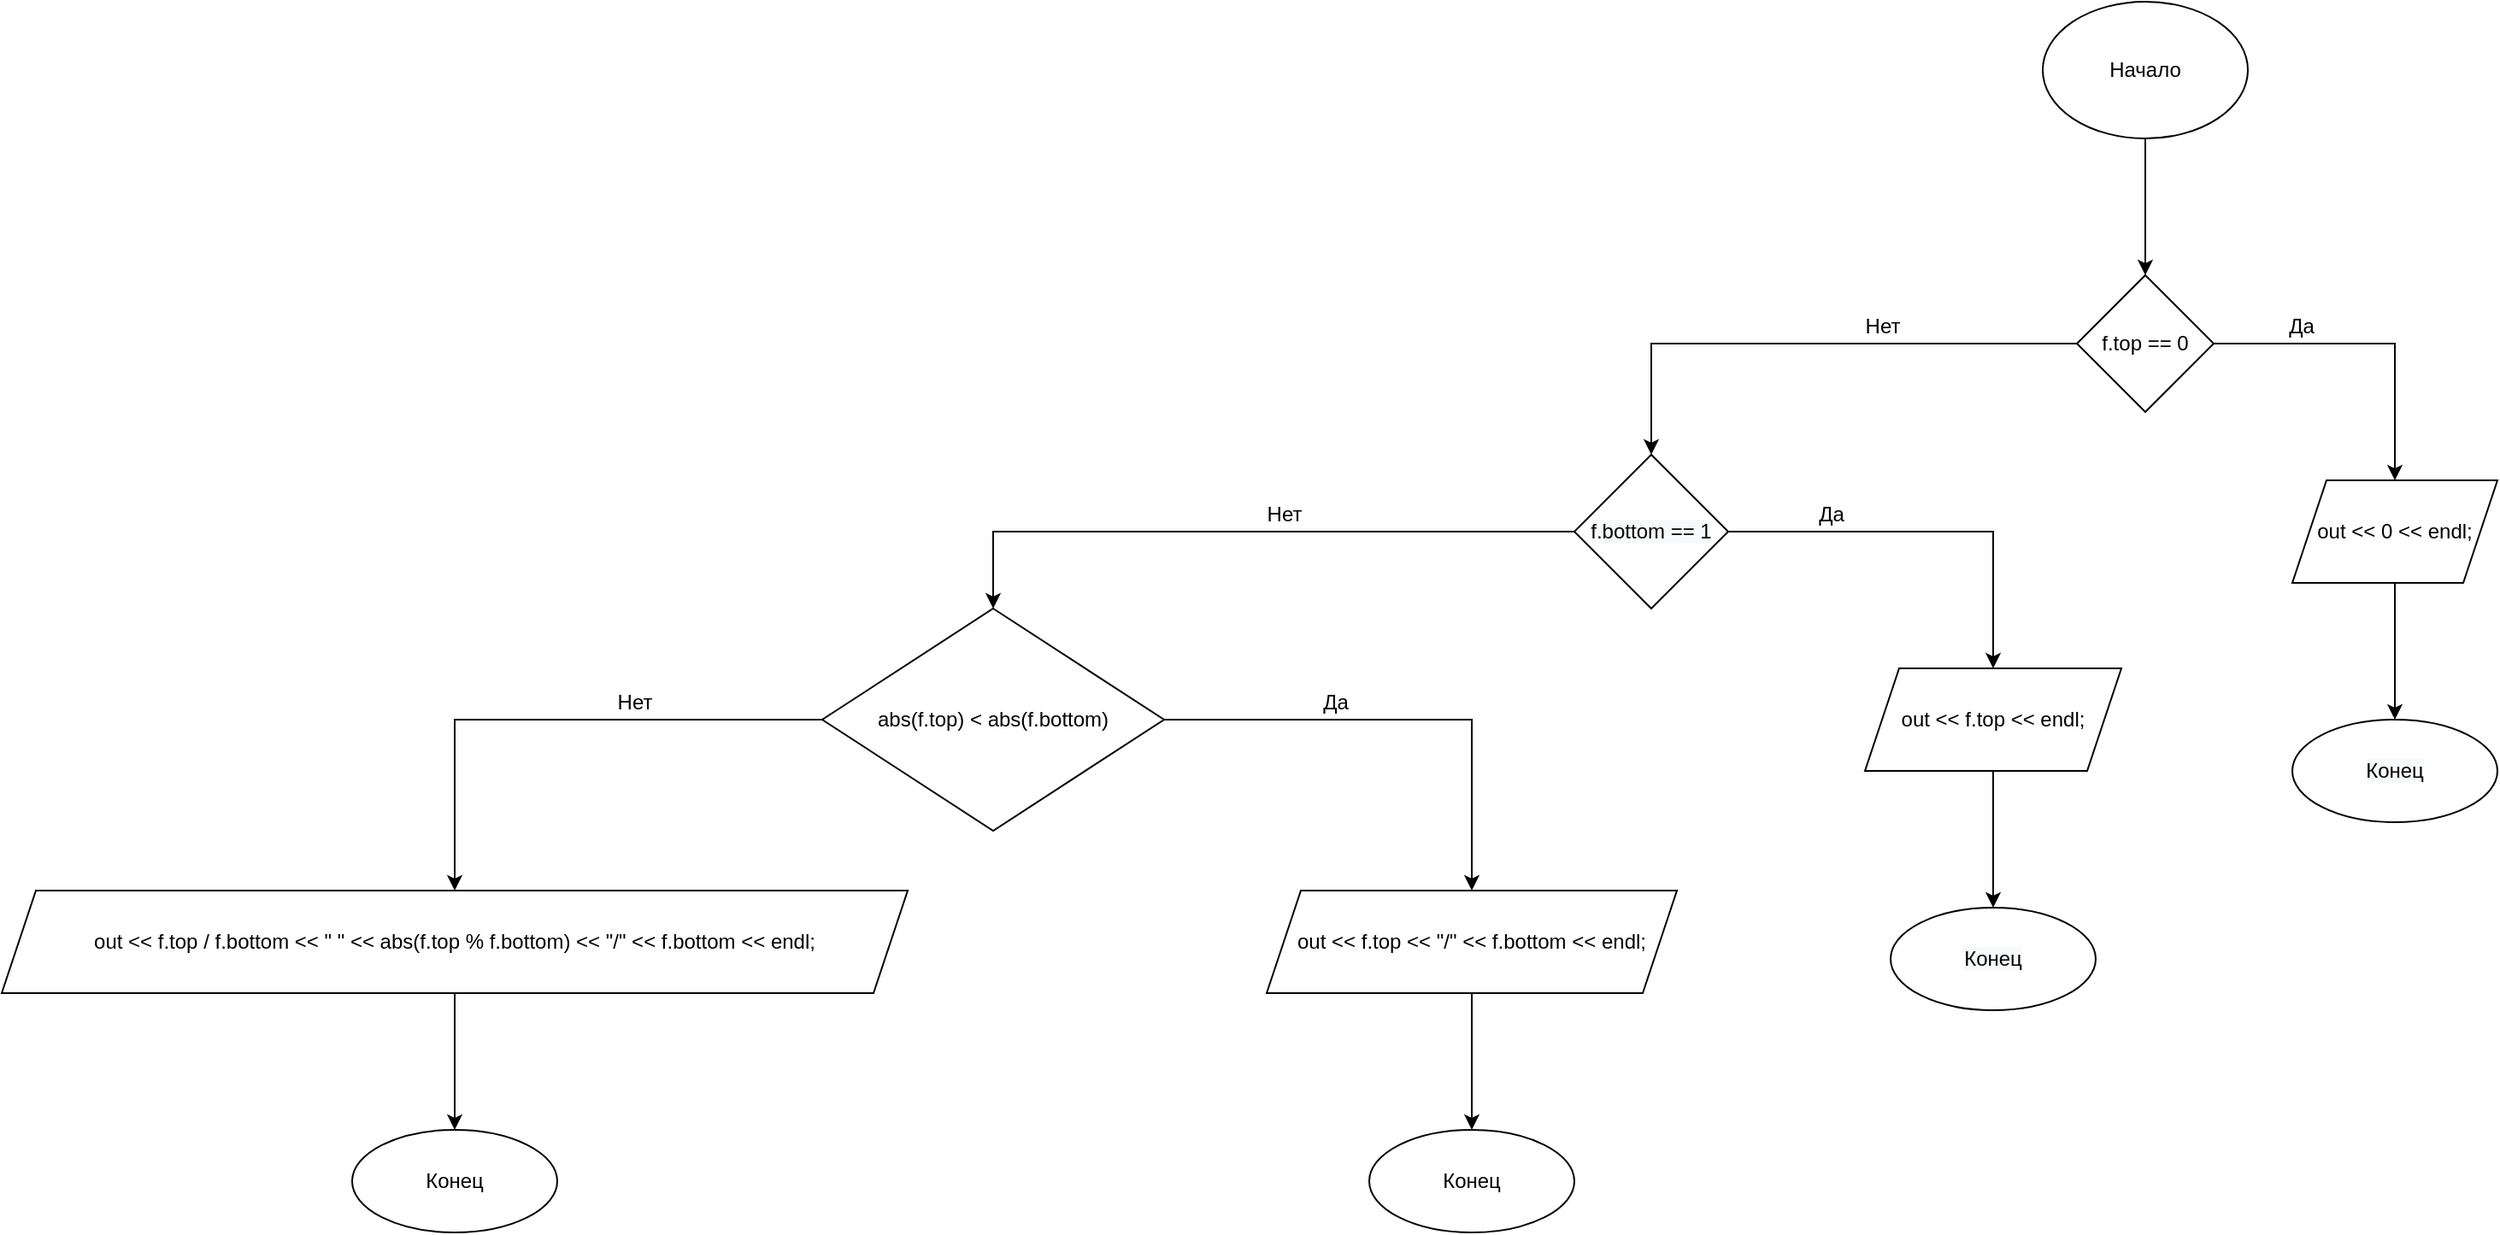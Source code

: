 <mxfile version="16.5.1" type="device"><diagram id="WSghpx21seYSeVhziCbs" name="Страница 1"><mxGraphModel dx="2692" dy="649" grid="1" gridSize="10" guides="1" tooltips="1" connect="1" arrows="1" fold="1" page="1" pageScale="1" pageWidth="827" pageHeight="1169" math="0" shadow="0"><root><mxCell id="0"/><mxCell id="1" parent="0"/><mxCell id="6UjTUPjQa62zxzQLbSLy-3" value="" style="edgeStyle=orthogonalEdgeStyle;rounded=0;orthogonalLoop=1;jettySize=auto;html=1;" edge="1" parent="1" source="6UjTUPjQa62zxzQLbSLy-1" target="6UjTUPjQa62zxzQLbSLy-2"><mxGeometry relative="1" as="geometry"/></mxCell><mxCell id="6UjTUPjQa62zxzQLbSLy-1" value="Начало" style="ellipse;whiteSpace=wrap;html=1;" vertex="1" parent="1"><mxGeometry x="354" y="40" width="120" height="80" as="geometry"/></mxCell><mxCell id="6UjTUPjQa62zxzQLbSLy-5" value="" style="edgeStyle=orthogonalEdgeStyle;rounded=0;orthogonalLoop=1;jettySize=auto;html=1;" edge="1" parent="1" source="6UjTUPjQa62zxzQLbSLy-2" target="6UjTUPjQa62zxzQLbSLy-4"><mxGeometry relative="1" as="geometry"/></mxCell><mxCell id="6UjTUPjQa62zxzQLbSLy-9" value="" style="edgeStyle=orthogonalEdgeStyle;rounded=0;orthogonalLoop=1;jettySize=auto;html=1;entryX=0.5;entryY=0;entryDx=0;entryDy=0;" edge="1" parent="1" source="6UjTUPjQa62zxzQLbSLy-2" target="6UjTUPjQa62zxzQLbSLy-41"><mxGeometry relative="1" as="geometry"><mxPoint x="130" y="310" as="targetPoint"/></mxGeometry></mxCell><mxCell id="6UjTUPjQa62zxzQLbSLy-2" value="f.top == 0" style="rhombus;whiteSpace=wrap;html=1;" vertex="1" parent="1"><mxGeometry x="374" y="200" width="80" height="80" as="geometry"/></mxCell><mxCell id="6UjTUPjQa62zxzQLbSLy-39" value="" style="edgeStyle=orthogonalEdgeStyle;rounded=0;orthogonalLoop=1;jettySize=auto;html=1;" edge="1" parent="1" source="6UjTUPjQa62zxzQLbSLy-4" target="6UjTUPjQa62zxzQLbSLy-38"><mxGeometry relative="1" as="geometry"/></mxCell><mxCell id="6UjTUPjQa62zxzQLbSLy-4" value="out &lt;&lt; 0 &lt;&lt; endl;" style="shape=parallelogram;perimeter=parallelogramPerimeter;whiteSpace=wrap;html=1;fixedSize=1;" vertex="1" parent="1"><mxGeometry x="500" y="320" width="120" height="60" as="geometry"/></mxCell><mxCell id="6UjTUPjQa62zxzQLbSLy-17" value="" style="edgeStyle=orthogonalEdgeStyle;rounded=0;orthogonalLoop=1;jettySize=auto;html=1;exitX=1;exitY=0.5;exitDx=0;exitDy=0;" edge="1" parent="1" source="6UjTUPjQa62zxzQLbSLy-41" target="6UjTUPjQa62zxzQLbSLy-16"><mxGeometry relative="1" as="geometry"><mxPoint x="180" y="340" as="sourcePoint"/></mxGeometry></mxCell><mxCell id="6UjTUPjQa62zxzQLbSLy-19" value="" style="edgeStyle=orthogonalEdgeStyle;rounded=0;orthogonalLoop=1;jettySize=auto;html=1;exitX=0;exitY=0.5;exitDx=0;exitDy=0;" edge="1" parent="1" source="6UjTUPjQa62zxzQLbSLy-41" target="6UjTUPjQa62zxzQLbSLy-18"><mxGeometry relative="1" as="geometry"><mxPoint x="80" y="340" as="sourcePoint"/><Array as="points"><mxPoint x="-260" y="350"/></Array></mxGeometry></mxCell><mxCell id="6UjTUPjQa62zxzQLbSLy-10" value="Да" style="text;html=1;align=center;verticalAlign=middle;resizable=0;points=[];autosize=1;strokeColor=none;fillColor=none;" vertex="1" parent="1"><mxGeometry x="490" y="220" width="30" height="20" as="geometry"/></mxCell><mxCell id="6UjTUPjQa62zxzQLbSLy-11" value="Нет" style="text;html=1;align=center;verticalAlign=middle;resizable=0;points=[];autosize=1;strokeColor=none;fillColor=none;" vertex="1" parent="1"><mxGeometry x="240" y="220" width="40" height="20" as="geometry"/></mxCell><mxCell id="6UjTUPjQa62zxzQLbSLy-37" value="" style="edgeStyle=orthogonalEdgeStyle;rounded=0;orthogonalLoop=1;jettySize=auto;html=1;" edge="1" parent="1" source="6UjTUPjQa62zxzQLbSLy-16" target="6UjTUPjQa62zxzQLbSLy-36"><mxGeometry relative="1" as="geometry"/></mxCell><mxCell id="6UjTUPjQa62zxzQLbSLy-16" value="out &lt;&lt; f.top &lt;&lt; endl;" style="shape=parallelogram;perimeter=parallelogramPerimeter;whiteSpace=wrap;html=1;fixedSize=1;" vertex="1" parent="1"><mxGeometry x="250" y="430" width="150" height="60" as="geometry"/></mxCell><mxCell id="6UjTUPjQa62zxzQLbSLy-21" value="" style="edgeStyle=orthogonalEdgeStyle;rounded=0;orthogonalLoop=1;jettySize=auto;html=1;" edge="1" parent="1" source="6UjTUPjQa62zxzQLbSLy-18" target="6UjTUPjQa62zxzQLbSLy-20"><mxGeometry relative="1" as="geometry"/></mxCell><mxCell id="6UjTUPjQa62zxzQLbSLy-23" value="" style="edgeStyle=orthogonalEdgeStyle;rounded=0;orthogonalLoop=1;jettySize=auto;html=1;" edge="1" parent="1" source="6UjTUPjQa62zxzQLbSLy-18" target="6UjTUPjQa62zxzQLbSLy-22"><mxGeometry relative="1" as="geometry"><Array as="points"><mxPoint x="-575" y="460"/></Array></mxGeometry></mxCell><mxCell id="6UjTUPjQa62zxzQLbSLy-18" value="abs(f.top) &lt; abs(f.bottom)" style="rhombus;whiteSpace=wrap;html=1;" vertex="1" parent="1"><mxGeometry x="-360" y="395" width="200" height="130" as="geometry"/></mxCell><mxCell id="6UjTUPjQa62zxzQLbSLy-35" value="" style="edgeStyle=orthogonalEdgeStyle;rounded=0;orthogonalLoop=1;jettySize=auto;html=1;" edge="1" parent="1" source="6UjTUPjQa62zxzQLbSLy-20" target="6UjTUPjQa62zxzQLbSLy-34"><mxGeometry relative="1" as="geometry"/></mxCell><mxCell id="6UjTUPjQa62zxzQLbSLy-20" value="out &lt;&lt; f.top &lt;&lt; &quot;/&quot; &lt;&lt; f.bottom &lt;&lt; endl;" style="shape=parallelogram;perimeter=parallelogramPerimeter;whiteSpace=wrap;html=1;fixedSize=1;" vertex="1" parent="1"><mxGeometry x="-100" y="560" width="240" height="60" as="geometry"/></mxCell><mxCell id="6UjTUPjQa62zxzQLbSLy-33" value="" style="edgeStyle=orthogonalEdgeStyle;rounded=0;orthogonalLoop=1;jettySize=auto;html=1;" edge="1" parent="1" source="6UjTUPjQa62zxzQLbSLy-22" target="6UjTUPjQa62zxzQLbSLy-32"><mxGeometry relative="1" as="geometry"/></mxCell><mxCell id="6UjTUPjQa62zxzQLbSLy-22" value="out &lt;&lt; f.top / f.bottom &lt;&lt; &quot; &quot; &lt;&lt; abs(f.top % f.bottom) &lt;&lt; &quot;/&quot; &lt;&lt; f.bottom &lt;&lt; endl;" style="shape=parallelogram;perimeter=parallelogramPerimeter;whiteSpace=wrap;html=1;fixedSize=1;" vertex="1" parent="1"><mxGeometry x="-840" y="560" width="530" height="60" as="geometry"/></mxCell><mxCell id="6UjTUPjQa62zxzQLbSLy-24" value="Да" style="text;html=1;align=center;verticalAlign=middle;resizable=0;points=[];autosize=1;strokeColor=none;fillColor=none;" vertex="1" parent="1"><mxGeometry x="-75" y="440" width="30" height="20" as="geometry"/></mxCell><mxCell id="6UjTUPjQa62zxzQLbSLy-25" value="Нет" style="text;html=1;align=center;verticalAlign=middle;resizable=0;points=[];autosize=1;strokeColor=none;fillColor=none;" vertex="1" parent="1"><mxGeometry x="-490" y="440" width="40" height="20" as="geometry"/></mxCell><mxCell id="6UjTUPjQa62zxzQLbSLy-32" value="Конец" style="ellipse;whiteSpace=wrap;html=1;" vertex="1" parent="1"><mxGeometry x="-635" y="700" width="120" height="60" as="geometry"/></mxCell><mxCell id="6UjTUPjQa62zxzQLbSLy-34" value="Конец" style="ellipse;whiteSpace=wrap;html=1;" vertex="1" parent="1"><mxGeometry x="-40" y="700" width="120" height="60" as="geometry"/></mxCell><mxCell id="6UjTUPjQa62zxzQLbSLy-36" value="&#10;&#10;&lt;span style=&quot;color: rgb(0, 0, 0); font-family: helvetica; font-size: 12px; font-style: normal; font-weight: 400; letter-spacing: normal; text-align: center; text-indent: 0px; text-transform: none; word-spacing: 0px; background-color: rgb(248, 249, 250); display: inline; float: none;&quot;&gt;Конец&lt;/span&gt;&#10;&#10;" style="ellipse;whiteSpace=wrap;html=1;" vertex="1" parent="1"><mxGeometry x="265" y="570" width="120" height="60" as="geometry"/></mxCell><mxCell id="6UjTUPjQa62zxzQLbSLy-38" value="&#10;&#10;&lt;span style=&quot;color: rgb(0, 0, 0); font-family: helvetica; font-size: 12px; font-style: normal; font-weight: 400; letter-spacing: normal; text-align: center; text-indent: 0px; text-transform: none; word-spacing: 0px; background-color: rgb(248, 249, 250); display: inline; float: none;&quot;&gt;Конец&lt;/span&gt;&#10;&#10;" style="ellipse;whiteSpace=wrap;html=1;" vertex="1" parent="1"><mxGeometry x="500" y="460" width="120" height="60" as="geometry"/></mxCell><mxCell id="6UjTUPjQa62zxzQLbSLy-41" value="&#10;&#10;&lt;span style=&quot;color: rgb(0, 0, 0); font-family: helvetica; font-size: 12px; font-style: normal; font-weight: 400; letter-spacing: normal; text-align: center; text-indent: 0px; text-transform: none; word-spacing: 0px; background-color: rgb(248, 249, 250); display: inline; float: none;&quot;&gt;f.bottom == 1&lt;/span&gt;&#10;&#10;" style="rhombus;whiteSpace=wrap;html=1;" vertex="1" parent="1"><mxGeometry x="80" y="305" width="90" height="90" as="geometry"/></mxCell><mxCell id="6UjTUPjQa62zxzQLbSLy-42" value="Да" style="text;html=1;align=center;verticalAlign=middle;resizable=0;points=[];autosize=1;strokeColor=none;fillColor=none;" vertex="1" parent="1"><mxGeometry x="215" y="330" width="30" height="20" as="geometry"/></mxCell><mxCell id="6UjTUPjQa62zxzQLbSLy-43" value="Нет" style="text;html=1;align=center;verticalAlign=middle;resizable=0;points=[];autosize=1;strokeColor=none;fillColor=none;" vertex="1" parent="1"><mxGeometry x="-110" y="330" width="40" height="20" as="geometry"/></mxCell></root></mxGraphModel></diagram></mxfile>